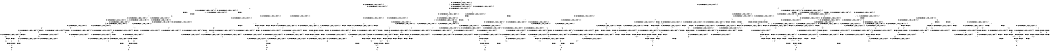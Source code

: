 digraph BCG {
size = "7, 10.5";
center = TRUE;
node [shape = circle];
0 [peripheries = 2];
0 -> 1 [label = "EX !0 !ATOMIC_EXCH_BRANCH (2, +1, TRUE, +0, 2, TRUE) !{0, 1, 2}"];
0 -> 2 [label = "EX !2 !ATOMIC_EXCH_BRANCH (1, +1, TRUE, +0, 2, TRUE) !{0, 1, 2}"];
0 -> 3 [label = "EX !1 !ATOMIC_EXCH_BRANCH (1, +0, FALSE, +0, 1, TRUE) !{0, 1, 2}"];
0 -> 4 [label = "EX !0 !ATOMIC_EXCH_BRANCH (2, +1, TRUE, +0, 2, TRUE) !{0, 1, 2}"];
1 -> 5 [label = "EX !2 !ATOMIC_EXCH_BRANCH (1, +1, TRUE, +0, 2, TRUE) !{0, 1, 2}"];
1 -> 6 [label = "EX !1 !ATOMIC_EXCH_BRANCH (1, +0, FALSE, +0, 1, TRUE) !{0, 1, 2}"];
1 -> 7 [label = "TERMINATE !0"];
2 -> 8 [label = "EX !0 !ATOMIC_EXCH_BRANCH (2, +1, TRUE, +0, 2, TRUE) !{0, 1, 2}"];
2 -> 9 [label = "EX !1 !ATOMIC_EXCH_BRANCH (1, +0, FALSE, +0, 1, FALSE) !{0, 1, 2}"];
2 -> 10 [label = "TERMINATE !2"];
2 -> 11 [label = "EX !0 !ATOMIC_EXCH_BRANCH (2, +1, TRUE, +0, 2, TRUE) !{0, 1, 2}"];
3 -> 3 [label = "EX !1 !ATOMIC_EXCH_BRANCH (1, +0, FALSE, +0, 1, TRUE) !{0, 1, 2}"];
3 -> 12 [label = "EX !0 !ATOMIC_EXCH_BRANCH (2, +1, TRUE, +0, 2, TRUE) !{0, 1, 2}"];
3 -> 13 [label = "EX !2 !ATOMIC_EXCH_BRANCH (1, +1, TRUE, +0, 2, TRUE) !{0, 1, 2}"];
3 -> 14 [label = "EX !0 !ATOMIC_EXCH_BRANCH (2, +1, TRUE, +0, 2, TRUE) !{0, 1, 2}"];
4 -> 15 [label = "EX !1 !ATOMIC_EXCH_BRANCH (1, +0, FALSE, +0, 1, TRUE) !{0, 1, 2}"];
4 -> 16 [label = "EX !2 !ATOMIC_EXCH_BRANCH (1, +1, TRUE, +0, 2, TRUE) !{0, 1, 2}"];
4 -> 17 [label = "EX !1 !ATOMIC_EXCH_BRANCH (1, +0, FALSE, +0, 1, TRUE) !{0, 1, 2}"];
4 -> 18 [label = "TERMINATE !0"];
5 -> 19 [label = "EX !1 !ATOMIC_EXCH_BRANCH (1, +0, FALSE, +0, 1, FALSE) !{0, 1, 2}"];
5 -> 20 [label = "TERMINATE !0"];
5 -> 21 [label = "TERMINATE !2"];
6 -> 6 [label = "EX !1 !ATOMIC_EXCH_BRANCH (1, +0, FALSE, +0, 1, TRUE) !{0, 1, 2}"];
6 -> 22 [label = "EX !2 !ATOMIC_EXCH_BRANCH (1, +1, TRUE, +0, 2, TRUE) !{0, 1, 2}"];
6 -> 23 [label = "TERMINATE !0"];
7 -> 24 [label = "EX !2 !ATOMIC_EXCH_BRANCH (1, +1, TRUE, +0, 2, TRUE) !{1, 2}"];
7 -> 25 [label = "EX !1 !ATOMIC_EXCH_BRANCH (1, +0, FALSE, +0, 1, TRUE) !{1, 2}"];
7 -> 26 [label = "EX !1 !ATOMIC_EXCH_BRANCH (1, +0, FALSE, +0, 1, TRUE) !{1, 2}"];
8 -> 19 [label = "EX !1 !ATOMIC_EXCH_BRANCH (1, +0, FALSE, +0, 1, FALSE) !{0, 1, 2}"];
8 -> 20 [label = "TERMINATE !0"];
8 -> 21 [label = "TERMINATE !2"];
9 -> 27 [label = "EX !1 !ATOMIC_EXCH_BRANCH (2, +0, FALSE, +0, 2, TRUE) !{0, 1, 2}"];
9 -> 28 [label = "EX !0 !ATOMIC_EXCH_BRANCH (2, +1, TRUE, +0, 2, TRUE) !{0, 1, 2}"];
9 -> 29 [label = "TERMINATE !2"];
9 -> 30 [label = "EX !0 !ATOMIC_EXCH_BRANCH (2, +1, TRUE, +0, 2, TRUE) !{0, 1, 2}"];
10 -> 31 [label = "EX !0 !ATOMIC_EXCH_BRANCH (2, +1, TRUE, +0, 2, TRUE) !{0, 1}"];
10 -> 32 [label = "EX !1 !ATOMIC_EXCH_BRANCH (1, +0, FALSE, +0, 1, FALSE) !{0, 1}"];
10 -> 33 [label = "EX !0 !ATOMIC_EXCH_BRANCH (2, +1, TRUE, +0, 2, TRUE) !{0, 1}"];
11 -> 34 [label = "EX !1 !ATOMIC_EXCH_BRANCH (1, +0, FALSE, +0, 1, FALSE) !{0, 1, 2}"];
11 -> 35 [label = "EX !1 !ATOMIC_EXCH_BRANCH (1, +0, FALSE, +0, 1, FALSE) !{0, 1, 2}"];
11 -> 36 [label = "TERMINATE !0"];
11 -> 37 [label = "TERMINATE !2"];
12 -> 6 [label = "EX !1 !ATOMIC_EXCH_BRANCH (1, +0, FALSE, +0, 1, TRUE) !{0, 1, 2}"];
12 -> 22 [label = "EX !2 !ATOMIC_EXCH_BRANCH (1, +1, TRUE, +0, 2, TRUE) !{0, 1, 2}"];
12 -> 23 [label = "TERMINATE !0"];
13 -> 9 [label = "EX !1 !ATOMIC_EXCH_BRANCH (1, +0, FALSE, +0, 1, FALSE) !{0, 1, 2}"];
13 -> 38 [label = "EX !0 !ATOMIC_EXCH_BRANCH (2, +1, TRUE, +0, 2, TRUE) !{0, 1, 2}"];
13 -> 39 [label = "TERMINATE !2"];
13 -> 40 [label = "EX !0 !ATOMIC_EXCH_BRANCH (2, +1, TRUE, +0, 2, TRUE) !{0, 1, 2}"];
14 -> 15 [label = "EX !1 !ATOMIC_EXCH_BRANCH (1, +0, FALSE, +0, 1, TRUE) !{0, 1, 2}"];
14 -> 17 [label = "EX !1 !ATOMIC_EXCH_BRANCH (1, +0, FALSE, +0, 1, TRUE) !{0, 1, 2}"];
14 -> 41 [label = "EX !2 !ATOMIC_EXCH_BRANCH (1, +1, TRUE, +0, 2, TRUE) !{0, 1, 2}"];
14 -> 42 [label = "TERMINATE !0"];
15 -> 43 [label = "EX !2 !ATOMIC_EXCH_BRANCH (1, +1, TRUE, +0, 2, TRUE) !{0, 1, 2}"];
15 -> 15 [label = "EX !1 !ATOMIC_EXCH_BRANCH (1, +0, FALSE, +0, 1, TRUE) !{0, 1, 2}"];
15 -> 44 [label = "EX !2 !ATOMIC_EXCH_BRANCH (1, +1, TRUE, +0, 2, TRUE) !{0, 1, 2}"];
15 -> 45 [label = "TERMINATE !0"];
16 -> 34 [label = "EX !1 !ATOMIC_EXCH_BRANCH (1, +0, FALSE, +0, 1, FALSE) !{0, 1, 2}"];
16 -> 35 [label = "EX !1 !ATOMIC_EXCH_BRANCH (1, +0, FALSE, +0, 1, FALSE) !{0, 1, 2}"];
16 -> 36 [label = "TERMINATE !0"];
16 -> 37 [label = "TERMINATE !2"];
17 -> 15 [label = "EX !1 !ATOMIC_EXCH_BRANCH (1, +0, FALSE, +0, 1, TRUE) !{0, 1, 2}"];
17 -> 17 [label = "EX !1 !ATOMIC_EXCH_BRANCH (1, +0, FALSE, +0, 1, TRUE) !{0, 1, 2}"];
17 -> 41 [label = "EX !2 !ATOMIC_EXCH_BRANCH (1, +1, TRUE, +0, 2, TRUE) !{0, 1, 2}"];
17 -> 42 [label = "TERMINATE !0"];
18 -> 46 [label = "EX !2 !ATOMIC_EXCH_BRANCH (1, +1, TRUE, +0, 2, TRUE) !{1, 2}"];
18 -> 47 [label = "EX !1 !ATOMIC_EXCH_BRANCH (1, +0, FALSE, +0, 1, TRUE) !{1, 2}"];
19 -> 48 [label = "EX !1 !ATOMIC_EXCH_BRANCH (2, +0, FALSE, +0, 2, FALSE) !{0, 1, 2}"];
19 -> 49 [label = "TERMINATE !0"];
19 -> 50 [label = "TERMINATE !2"];
20 -> 51 [label = "EX !1 !ATOMIC_EXCH_BRANCH (1, +0, FALSE, +0, 1, FALSE) !{1, 2}"];
20 -> 52 [label = "TERMINATE !2"];
20 -> 53 [label = "EX !1 !ATOMIC_EXCH_BRANCH (1, +0, FALSE, +0, 1, FALSE) !{1, 2}"];
21 -> 54 [label = "EX !1 !ATOMIC_EXCH_BRANCH (1, +0, FALSE, +0, 1, FALSE) !{0, 1}"];
21 -> 52 [label = "TERMINATE !0"];
22 -> 19 [label = "EX !1 !ATOMIC_EXCH_BRANCH (1, +0, FALSE, +0, 1, FALSE) !{0, 1, 2}"];
22 -> 55 [label = "TERMINATE !0"];
22 -> 56 [label = "TERMINATE !2"];
23 -> 25 [label = "EX !1 !ATOMIC_EXCH_BRANCH (1, +0, FALSE, +0, 1, TRUE) !{1, 2}"];
23 -> 57 [label = "EX !2 !ATOMIC_EXCH_BRANCH (1, +1, TRUE, +0, 2, TRUE) !{1, 2}"];
23 -> 26 [label = "EX !1 !ATOMIC_EXCH_BRANCH (1, +0, FALSE, +0, 1, TRUE) !{1, 2}"];
24 -> 51 [label = "EX !1 !ATOMIC_EXCH_BRANCH (1, +0, FALSE, +0, 1, FALSE) !{1, 2}"];
24 -> 52 [label = "TERMINATE !2"];
24 -> 53 [label = "EX !1 !ATOMIC_EXCH_BRANCH (1, +0, FALSE, +0, 1, FALSE) !{1, 2}"];
25 -> 25 [label = "EX !1 !ATOMIC_EXCH_BRANCH (1, +0, FALSE, +0, 1, TRUE) !{1, 2}"];
25 -> 57 [label = "EX !2 !ATOMIC_EXCH_BRANCH (1, +1, TRUE, +0, 2, TRUE) !{1, 2}"];
25 -> 26 [label = "EX !1 !ATOMIC_EXCH_BRANCH (1, +0, FALSE, +0, 1, TRUE) !{1, 2}"];
26 -> 58 [label = "EX !2 !ATOMIC_EXCH_BRANCH (1, +1, TRUE, +0, 2, TRUE) !{1, 2}"];
26 -> 26 [label = "EX !1 !ATOMIC_EXCH_BRANCH (1, +0, FALSE, +0, 1, TRUE) !{1, 2}"];
26 -> 59 [label = "EX !2 !ATOMIC_EXCH_BRANCH (1, +1, TRUE, +0, 2, TRUE) !{1, 2}"];
27 -> 27 [label = "EX !1 !ATOMIC_EXCH_BRANCH (2, +0, FALSE, +0, 2, TRUE) !{0, 1, 2}"];
27 -> 28 [label = "EX !0 !ATOMIC_EXCH_BRANCH (2, +1, TRUE, +0, 2, TRUE) !{0, 1, 2}"];
27 -> 29 [label = "TERMINATE !2"];
27 -> 30 [label = "EX !0 !ATOMIC_EXCH_BRANCH (2, +1, TRUE, +0, 2, TRUE) !{0, 1, 2}"];
28 -> 48 [label = "EX !1 !ATOMIC_EXCH_BRANCH (2, +0, FALSE, +0, 2, FALSE) !{0, 1, 2}"];
28 -> 49 [label = "TERMINATE !0"];
28 -> 50 [label = "TERMINATE !2"];
29 -> 60 [label = "EX !1 !ATOMIC_EXCH_BRANCH (2, +0, FALSE, +0, 2, TRUE) !{0, 1}"];
29 -> 61 [label = "EX !0 !ATOMIC_EXCH_BRANCH (2, +1, TRUE, +0, 2, TRUE) !{0, 1}"];
29 -> 62 [label = "EX !0 !ATOMIC_EXCH_BRANCH (2, +1, TRUE, +0, 2, TRUE) !{0, 1}"];
30 -> 63 [label = "EX !1 !ATOMIC_EXCH_BRANCH (2, +0, FALSE, +0, 2, FALSE) !{0, 1, 2}"];
30 -> 64 [label = "EX !1 !ATOMIC_EXCH_BRANCH (2, +0, FALSE, +0, 2, FALSE) !{0, 1, 2}"];
30 -> 65 [label = "TERMINATE !0"];
30 -> 66 [label = "TERMINATE !2"];
31 -> 54 [label = "EX !1 !ATOMIC_EXCH_BRANCH (1, +0, FALSE, +0, 1, FALSE) !{0, 1}"];
31 -> 52 [label = "TERMINATE !0"];
32 -> 60 [label = "EX !1 !ATOMIC_EXCH_BRANCH (2, +0, FALSE, +0, 2, TRUE) !{0, 1}"];
32 -> 61 [label = "EX !0 !ATOMIC_EXCH_BRANCH (2, +1, TRUE, +0, 2, TRUE) !{0, 1}"];
32 -> 62 [label = "EX !0 !ATOMIC_EXCH_BRANCH (2, +1, TRUE, +0, 2, TRUE) !{0, 1}"];
33 -> 67 [label = "EX !1 !ATOMIC_EXCH_BRANCH (1, +0, FALSE, +0, 1, FALSE) !{0, 1}"];
33 -> 68 [label = "EX !1 !ATOMIC_EXCH_BRANCH (1, +0, FALSE, +0, 1, FALSE) !{0, 1}"];
33 -> 69 [label = "TERMINATE !0"];
34 -> 63 [label = "EX !1 !ATOMIC_EXCH_BRANCH (2, +0, FALSE, +0, 2, FALSE) !{0, 1, 2}"];
34 -> 70 [label = "TERMINATE !0"];
34 -> 71 [label = "TERMINATE !2"];
35 -> 63 [label = "EX !1 !ATOMIC_EXCH_BRANCH (2, +0, FALSE, +0, 2, FALSE) !{0, 1, 2}"];
35 -> 64 [label = "EX !1 !ATOMIC_EXCH_BRANCH (2, +0, FALSE, +0, 2, FALSE) !{0, 1, 2}"];
35 -> 65 [label = "TERMINATE !0"];
35 -> 66 [label = "TERMINATE !2"];
36 -> 72 [label = "EX !1 !ATOMIC_EXCH_BRANCH (1, +0, FALSE, +0, 1, FALSE) !{1, 2}"];
36 -> 73 [label = "TERMINATE !2"];
37 -> 74 [label = "EX !1 !ATOMIC_EXCH_BRANCH (1, +0, FALSE, +0, 1, FALSE) !{0, 1}"];
37 -> 73 [label = "TERMINATE !0"];
38 -> 19 [label = "EX !1 !ATOMIC_EXCH_BRANCH (1, +0, FALSE, +0, 1, FALSE) !{0, 1, 2}"];
38 -> 55 [label = "TERMINATE !0"];
38 -> 56 [label = "TERMINATE !2"];
39 -> 32 [label = "EX !1 !ATOMIC_EXCH_BRANCH (1, +0, FALSE, +0, 1, FALSE) !{0, 1}"];
39 -> 75 [label = "EX !0 !ATOMIC_EXCH_BRANCH (2, +1, TRUE, +0, 2, TRUE) !{0, 1}"];
39 -> 76 [label = "EX !0 !ATOMIC_EXCH_BRANCH (2, +1, TRUE, +0, 2, TRUE) !{0, 1}"];
40 -> 34 [label = "EX !1 !ATOMIC_EXCH_BRANCH (1, +0, FALSE, +0, 1, FALSE) !{0, 1, 2}"];
40 -> 35 [label = "EX !1 !ATOMIC_EXCH_BRANCH (1, +0, FALSE, +0, 1, FALSE) !{0, 1, 2}"];
40 -> 77 [label = "TERMINATE !0"];
40 -> 78 [label = "TERMINATE !2"];
41 -> 34 [label = "EX !1 !ATOMIC_EXCH_BRANCH (1, +0, FALSE, +0, 1, FALSE) !{0, 1, 2}"];
41 -> 35 [label = "EX !1 !ATOMIC_EXCH_BRANCH (1, +0, FALSE, +0, 1, FALSE) !{0, 1, 2}"];
41 -> 77 [label = "TERMINATE !0"];
41 -> 78 [label = "TERMINATE !2"];
42 -> 47 [label = "EX !1 !ATOMIC_EXCH_BRANCH (1, +0, FALSE, +0, 1, TRUE) !{1, 2}"];
42 -> 79 [label = "EX !2 !ATOMIC_EXCH_BRANCH (1, +1, TRUE, +0, 2, TRUE) !{1, 2}"];
43 -> 80 [label = "EX !1 !ATOMIC_EXCH_BRANCH (1, +0, FALSE, +0, 1, FALSE) !{0, 1, 2}"];
43 -> 81 [label = "TERMINATE !0"];
43 -> 82 [label = "TERMINATE !2"];
44 -> 34 [label = "EX !1 !ATOMIC_EXCH_BRANCH (1, +0, FALSE, +0, 1, FALSE) !{0, 1, 2}"];
44 -> 83 [label = "TERMINATE !0"];
44 -> 84 [label = "TERMINATE !2"];
45 -> 85 [label = "EX !1 !ATOMIC_EXCH_BRANCH (1, +0, FALSE, +0, 1, TRUE) !{1, 2}"];
45 -> 86 [label = "EX !2 !ATOMIC_EXCH_BRANCH (1, +1, TRUE, +0, 2, TRUE) !{1, 2}"];
46 -> 72 [label = "EX !1 !ATOMIC_EXCH_BRANCH (1, +0, FALSE, +0, 1, FALSE) !{1, 2}"];
46 -> 73 [label = "TERMINATE !2"];
47 -> 47 [label = "EX !1 !ATOMIC_EXCH_BRANCH (1, +0, FALSE, +0, 1, TRUE) !{1, 2}"];
47 -> 79 [label = "EX !2 !ATOMIC_EXCH_BRANCH (1, +1, TRUE, +0, 2, TRUE) !{1, 2}"];
48 -> 87 [label = "TERMINATE !0"];
48 -> 88 [label = "TERMINATE !2"];
48 -> 89 [label = "TERMINATE !1"];
49 -> 90 [label = "EX !1 !ATOMIC_EXCH_BRANCH (2, +0, FALSE, +0, 2, FALSE) !{1, 2}"];
49 -> 91 [label = "TERMINATE !2"];
49 -> 92 [label = "EX !1 !ATOMIC_EXCH_BRANCH (2, +0, FALSE, +0, 2, FALSE) !{1, 2}"];
50 -> 93 [label = "EX !1 !ATOMIC_EXCH_BRANCH (2, +0, FALSE, +0, 2, FALSE) !{0, 1}"];
50 -> 91 [label = "TERMINATE !0"];
51 -> 90 [label = "EX !1 !ATOMIC_EXCH_BRANCH (2, +0, FALSE, +0, 2, FALSE) !{1, 2}"];
51 -> 91 [label = "TERMINATE !2"];
51 -> 92 [label = "EX !1 !ATOMIC_EXCH_BRANCH (2, +0, FALSE, +0, 2, FALSE) !{1, 2}"];
52 -> 94 [label = "EX !1 !ATOMIC_EXCH_BRANCH (1, +0, FALSE, +0, 1, FALSE) !{1}"];
52 -> 95 [label = "EX !1 !ATOMIC_EXCH_BRANCH (1, +0, FALSE, +0, 1, FALSE) !{1}"];
53 -> 92 [label = "EX !1 !ATOMIC_EXCH_BRANCH (2, +0, FALSE, +0, 2, FALSE) !{1, 2}"];
53 -> 96 [label = "TERMINATE !2"];
54 -> 93 [label = "EX !1 !ATOMIC_EXCH_BRANCH (2, +0, FALSE, +0, 2, FALSE) !{0, 1}"];
54 -> 91 [label = "TERMINATE !0"];
55 -> 51 [label = "EX !1 !ATOMIC_EXCH_BRANCH (1, +0, FALSE, +0, 1, FALSE) !{1, 2}"];
55 -> 97 [label = "TERMINATE !2"];
55 -> 53 [label = "EX !1 !ATOMIC_EXCH_BRANCH (1, +0, FALSE, +0, 1, FALSE) !{1, 2}"];
56 -> 54 [label = "EX !1 !ATOMIC_EXCH_BRANCH (1, +0, FALSE, +0, 1, FALSE) !{0, 1}"];
56 -> 97 [label = "TERMINATE !0"];
57 -> 51 [label = "EX !1 !ATOMIC_EXCH_BRANCH (1, +0, FALSE, +0, 1, FALSE) !{1, 2}"];
57 -> 97 [label = "TERMINATE !2"];
57 -> 53 [label = "EX !1 !ATOMIC_EXCH_BRANCH (1, +0, FALSE, +0, 1, FALSE) !{1, 2}"];
58 -> 98 [label = "EX !1 !ATOMIC_EXCH_BRANCH (1, +0, FALSE, +0, 1, FALSE) !{1, 2}"];
58 -> 99 [label = "TERMINATE !2"];
58 -> 53 [label = "EX !1 !ATOMIC_EXCH_BRANCH (1, +0, FALSE, +0, 1, FALSE) !{1, 2}"];
59 -> 53 [label = "EX !1 !ATOMIC_EXCH_BRANCH (1, +0, FALSE, +0, 1, FALSE) !{1, 2}"];
59 -> 100 [label = "TERMINATE !2"];
60 -> 60 [label = "EX !1 !ATOMIC_EXCH_BRANCH (2, +0, FALSE, +0, 2, TRUE) !{0, 1}"];
60 -> 61 [label = "EX !0 !ATOMIC_EXCH_BRANCH (2, +1, TRUE, +0, 2, TRUE) !{0, 1}"];
60 -> 62 [label = "EX !0 !ATOMIC_EXCH_BRANCH (2, +1, TRUE, +0, 2, TRUE) !{0, 1}"];
61 -> 93 [label = "EX !1 !ATOMIC_EXCH_BRANCH (2, +0, FALSE, +0, 2, FALSE) !{0, 1}"];
61 -> 91 [label = "TERMINATE !0"];
62 -> 101 [label = "EX !1 !ATOMIC_EXCH_BRANCH (2, +0, FALSE, +0, 2, FALSE) !{0, 1}"];
62 -> 102 [label = "EX !1 !ATOMIC_EXCH_BRANCH (2, +0, FALSE, +0, 2, FALSE) !{0, 1}"];
62 -> 103 [label = "TERMINATE !0"];
63 -> 104 [label = "TERMINATE !0"];
63 -> 105 [label = "TERMINATE !2"];
63 -> 106 [label = "TERMINATE !1"];
64 -> 107 [label = "TERMINATE !0"];
64 -> 108 [label = "TERMINATE !2"];
64 -> 109 [label = "TERMINATE !1"];
65 -> 110 [label = "EX !1 !ATOMIC_EXCH_BRANCH (2, +0, FALSE, +0, 2, FALSE) !{1, 2}"];
65 -> 111 [label = "TERMINATE !2"];
66 -> 112 [label = "EX !1 !ATOMIC_EXCH_BRANCH (2, +0, FALSE, +0, 2, FALSE) !{0, 1}"];
66 -> 111 [label = "TERMINATE !0"];
67 -> 101 [label = "EX !1 !ATOMIC_EXCH_BRANCH (2, +0, FALSE, +0, 2, FALSE) !{0, 1}"];
67 -> 113 [label = "TERMINATE !0"];
68 -> 101 [label = "EX !1 !ATOMIC_EXCH_BRANCH (2, +0, FALSE, +0, 2, FALSE) !{0, 1}"];
68 -> 102 [label = "EX !1 !ATOMIC_EXCH_BRANCH (2, +0, FALSE, +0, 2, FALSE) !{0, 1}"];
68 -> 103 [label = "TERMINATE !0"];
69 -> 114 [label = "EX !1 !ATOMIC_EXCH_BRANCH (1, +0, FALSE, +0, 1, FALSE) !{1}"];
70 -> 115 [label = "EX !1 !ATOMIC_EXCH_BRANCH (2, +0, FALSE, +0, 2, FALSE) !{1, 2}"];
70 -> 116 [label = "TERMINATE !2"];
71 -> 117 [label = "EX !1 !ATOMIC_EXCH_BRANCH (2, +0, FALSE, +0, 2, FALSE) !{0, 1}"];
71 -> 116 [label = "TERMINATE !0"];
72 -> 110 [label = "EX !1 !ATOMIC_EXCH_BRANCH (2, +0, FALSE, +0, 2, FALSE) !{1, 2}"];
72 -> 111 [label = "TERMINATE !2"];
73 -> 118 [label = "EX !1 !ATOMIC_EXCH_BRANCH (1, +0, FALSE, +0, 1, FALSE) !{1}"];
74 -> 112 [label = "EX !1 !ATOMIC_EXCH_BRANCH (2, +0, FALSE, +0, 2, FALSE) !{0, 1}"];
74 -> 111 [label = "TERMINATE !0"];
75 -> 54 [label = "EX !1 !ATOMIC_EXCH_BRANCH (1, +0, FALSE, +0, 1, FALSE) !{0, 1}"];
75 -> 97 [label = "TERMINATE !0"];
76 -> 67 [label = "EX !1 !ATOMIC_EXCH_BRANCH (1, +0, FALSE, +0, 1, FALSE) !{0, 1}"];
76 -> 68 [label = "EX !1 !ATOMIC_EXCH_BRANCH (1, +0, FALSE, +0, 1, FALSE) !{0, 1}"];
76 -> 119 [label = "TERMINATE !0"];
77 -> 72 [label = "EX !1 !ATOMIC_EXCH_BRANCH (1, +0, FALSE, +0, 1, FALSE) !{1, 2}"];
77 -> 120 [label = "TERMINATE !2"];
78 -> 74 [label = "EX !1 !ATOMIC_EXCH_BRANCH (1, +0, FALSE, +0, 1, FALSE) !{0, 1}"];
78 -> 120 [label = "TERMINATE !0"];
79 -> 72 [label = "EX !1 !ATOMIC_EXCH_BRANCH (1, +0, FALSE, +0, 1, FALSE) !{1, 2}"];
79 -> 120 [label = "TERMINATE !2"];
80 -> 121 [label = "EX !1 !ATOMIC_EXCH_BRANCH (2, +0, FALSE, +0, 2, FALSE) !{0, 1, 2}"];
80 -> 122 [label = "TERMINATE !0"];
80 -> 123 [label = "TERMINATE !2"];
81 -> 124 [label = "EX !1 !ATOMIC_EXCH_BRANCH (1, +0, FALSE, +0, 1, FALSE) !{1, 2}"];
81 -> 125 [label = "TERMINATE !2"];
82 -> 126 [label = "EX !1 !ATOMIC_EXCH_BRANCH (1, +0, FALSE, +0, 1, FALSE) !{0, 1}"];
82 -> 125 [label = "TERMINATE !0"];
83 -> 127 [label = "EX !1 !ATOMIC_EXCH_BRANCH (1, +0, FALSE, +0, 1, FALSE) !{1, 2}"];
83 -> 128 [label = "TERMINATE !2"];
84 -> 129 [label = "EX !1 !ATOMIC_EXCH_BRANCH (1, +0, FALSE, +0, 1, FALSE) !{0, 1}"];
84 -> 128 [label = "TERMINATE !0"];
85 -> 85 [label = "EX !1 !ATOMIC_EXCH_BRANCH (1, +0, FALSE, +0, 1, TRUE) !{1, 2}"];
85 -> 86 [label = "EX !2 !ATOMIC_EXCH_BRANCH (1, +1, TRUE, +0, 2, TRUE) !{1, 2}"];
86 -> 127 [label = "EX !1 !ATOMIC_EXCH_BRANCH (1, +0, FALSE, +0, 1, FALSE) !{1, 2}"];
86 -> 128 [label = "TERMINATE !2"];
87 -> 130 [label = "TERMINATE !2"];
87 -> 131 [label = "TERMINATE !1"];
88 -> 130 [label = "TERMINATE !0"];
88 -> 132 [label = "TERMINATE !1"];
89 -> 131 [label = "TERMINATE !0"];
89 -> 132 [label = "TERMINATE !2"];
90 -> 130 [label = "TERMINATE !2"];
90 -> 131 [label = "TERMINATE !1"];
91 -> 133 [label = "EX !1 !ATOMIC_EXCH_BRANCH (2, +0, FALSE, +0, 2, FALSE) !{1}"];
91 -> 134 [label = "EX !1 !ATOMIC_EXCH_BRANCH (2, +0, FALSE, +0, 2, FALSE) !{1}"];
92 -> 135 [label = "TERMINATE !2"];
92 -> 136 [label = "TERMINATE !1"];
93 -> 130 [label = "TERMINATE !0"];
93 -> 132 [label = "TERMINATE !1"];
94 -> 133 [label = "EX !1 !ATOMIC_EXCH_BRANCH (2, +0, FALSE, +0, 2, FALSE) !{1}"];
94 -> 134 [label = "EX !1 !ATOMIC_EXCH_BRANCH (2, +0, FALSE, +0, 2, FALSE) !{1}"];
95 -> 134 [label = "EX !1 !ATOMIC_EXCH_BRANCH (2, +0, FALSE, +0, 2, FALSE) !{1}"];
96 -> 137 [label = "EX !1 !ATOMIC_EXCH_BRANCH (2, +0, FALSE, +0, 2, FALSE) !{1}"];
97 -> 94 [label = "EX !1 !ATOMIC_EXCH_BRANCH (1, +0, FALSE, +0, 1, FALSE) !{1}"];
97 -> 95 [label = "EX !1 !ATOMIC_EXCH_BRANCH (1, +0, FALSE, +0, 1, FALSE) !{1}"];
98 -> 138 [label = "EX !1 !ATOMIC_EXCH_BRANCH (2, +0, FALSE, +0, 2, FALSE) !{1, 2}"];
98 -> 139 [label = "TERMINATE !2"];
98 -> 92 [label = "EX !1 !ATOMIC_EXCH_BRANCH (2, +0, FALSE, +0, 2, FALSE) !{1, 2}"];
99 -> 140 [label = "EX !1 !ATOMIC_EXCH_BRANCH (1, +0, FALSE, +0, 1, FALSE) !{1}"];
100 -> 141 [label = "EX !1 !ATOMIC_EXCH_BRANCH (1, +0, FALSE, +0, 1, FALSE) !{1}"];
101 -> 142 [label = "TERMINATE !0"];
101 -> 143 [label = "TERMINATE !1"];
102 -> 144 [label = "TERMINATE !0"];
102 -> 145 [label = "TERMINATE !1"];
103 -> 146 [label = "EX !1 !ATOMIC_EXCH_BRANCH (2, +0, FALSE, +0, 2, FALSE) !{1}"];
104 -> 147 [label = "TERMINATE !2"];
104 -> 148 [label = "TERMINATE !1"];
105 -> 147 [label = "TERMINATE !0"];
105 -> 149 [label = "TERMINATE !1"];
106 -> 148 [label = "TERMINATE !0"];
106 -> 149 [label = "TERMINATE !2"];
107 -> 150 [label = "TERMINATE !2"];
107 -> 151 [label = "TERMINATE !1"];
108 -> 150 [label = "TERMINATE !0"];
108 -> 152 [label = "TERMINATE !1"];
109 -> 151 [label = "TERMINATE !0"];
109 -> 152 [label = "TERMINATE !2"];
110 -> 150 [label = "TERMINATE !2"];
110 -> 151 [label = "TERMINATE !1"];
111 -> 153 [label = "EX !1 !ATOMIC_EXCH_BRANCH (2, +0, FALSE, +0, 2, FALSE) !{1}"];
112 -> 150 [label = "TERMINATE !0"];
112 -> 152 [label = "TERMINATE !1"];
113 -> 154 [label = "EX !1 !ATOMIC_EXCH_BRANCH (2, +0, FALSE, +0, 2, FALSE) !{1}"];
114 -> 146 [label = "EX !1 !ATOMIC_EXCH_BRANCH (2, +0, FALSE, +0, 2, FALSE) !{1}"];
115 -> 147 [label = "TERMINATE !2"];
115 -> 148 [label = "TERMINATE !1"];
116 -> 155 [label = "EX !1 !ATOMIC_EXCH_BRANCH (2, +0, FALSE, +0, 2, FALSE) !{1}"];
117 -> 147 [label = "TERMINATE !0"];
117 -> 149 [label = "TERMINATE !1"];
118 -> 153 [label = "EX !1 !ATOMIC_EXCH_BRANCH (2, +0, FALSE, +0, 2, FALSE) !{1}"];
119 -> 114 [label = "EX !1 !ATOMIC_EXCH_BRANCH (1, +0, FALSE, +0, 1, FALSE) !{1}"];
120 -> 118 [label = "EX !1 !ATOMIC_EXCH_BRANCH (1, +0, FALSE, +0, 1, FALSE) !{1}"];
121 -> 156 [label = "TERMINATE !0"];
121 -> 157 [label = "TERMINATE !2"];
121 -> 158 [label = "TERMINATE !1"];
122 -> 159 [label = "EX !1 !ATOMIC_EXCH_BRANCH (2, +0, FALSE, +0, 2, FALSE) !{1, 2}"];
122 -> 160 [label = "TERMINATE !2"];
123 -> 161 [label = "EX !1 !ATOMIC_EXCH_BRANCH (2, +0, FALSE, +0, 2, FALSE) !{0, 1}"];
123 -> 160 [label = "TERMINATE !0"];
124 -> 159 [label = "EX !1 !ATOMIC_EXCH_BRANCH (2, +0, FALSE, +0, 2, FALSE) !{1, 2}"];
124 -> 160 [label = "TERMINATE !2"];
125 -> 162 [label = "EX !1 !ATOMIC_EXCH_BRANCH (1, +0, FALSE, +0, 1, FALSE) !{1}"];
126 -> 161 [label = "EX !1 !ATOMIC_EXCH_BRANCH (2, +0, FALSE, +0, 2, FALSE) !{0, 1}"];
126 -> 160 [label = "TERMINATE !0"];
127 -> 115 [label = "EX !1 !ATOMIC_EXCH_BRANCH (2, +0, FALSE, +0, 2, FALSE) !{1, 2}"];
127 -> 116 [label = "TERMINATE !2"];
128 -> 163 [label = "EX !1 !ATOMIC_EXCH_BRANCH (1, +0, FALSE, +0, 1, FALSE) !{1}"];
129 -> 117 [label = "EX !1 !ATOMIC_EXCH_BRANCH (2, +0, FALSE, +0, 2, FALSE) !{0, 1}"];
129 -> 116 [label = "TERMINATE !0"];
130 -> 164 [label = "TERMINATE !1"];
131 -> 164 [label = "TERMINATE !2"];
132 -> 164 [label = "TERMINATE !0"];
133 -> 164 [label = "TERMINATE !1"];
134 -> 165 [label = "TERMINATE !1"];
135 -> 166 [label = "TERMINATE !1"];
136 -> 166 [label = "TERMINATE !2"];
137 -> 166 [label = "TERMINATE !1"];
138 -> 167 [label = "TERMINATE !2"];
138 -> 168 [label = "TERMINATE !1"];
139 -> 169 [label = "EX !1 !ATOMIC_EXCH_BRANCH (2, +0, FALSE, +0, 2, FALSE) !{1}"];
140 -> 169 [label = "EX !1 !ATOMIC_EXCH_BRANCH (2, +0, FALSE, +0, 2, FALSE) !{1}"];
141 -> 137 [label = "EX !1 !ATOMIC_EXCH_BRANCH (2, +0, FALSE, +0, 2, FALSE) !{1}"];
142 -> 170 [label = "TERMINATE !1"];
143 -> 170 [label = "TERMINATE !0"];
144 -> 171 [label = "TERMINATE !1"];
145 -> 171 [label = "TERMINATE !0"];
146 -> 171 [label = "TERMINATE !1"];
147 -> 172 [label = "TERMINATE !1"];
148 -> 172 [label = "TERMINATE !2"];
149 -> 172 [label = "TERMINATE !0"];
150 -> 173 [label = "TERMINATE !1"];
151 -> 173 [label = "TERMINATE !2"];
152 -> 173 [label = "TERMINATE !0"];
153 -> 173 [label = "TERMINATE !1"];
154 -> 170 [label = "TERMINATE !1"];
155 -> 172 [label = "TERMINATE !1"];
156 -> 174 [label = "TERMINATE !2"];
156 -> 175 [label = "TERMINATE !1"];
157 -> 174 [label = "TERMINATE !0"];
157 -> 176 [label = "TERMINATE !1"];
158 -> 175 [label = "TERMINATE !0"];
158 -> 176 [label = "TERMINATE !2"];
159 -> 174 [label = "TERMINATE !2"];
159 -> 175 [label = "TERMINATE !1"];
160 -> 177 [label = "EX !1 !ATOMIC_EXCH_BRANCH (2, +0, FALSE, +0, 2, FALSE) !{1}"];
161 -> 174 [label = "TERMINATE !0"];
161 -> 176 [label = "TERMINATE !1"];
162 -> 177 [label = "EX !1 !ATOMIC_EXCH_BRANCH (2, +0, FALSE, +0, 2, FALSE) !{1}"];
163 -> 155 [label = "EX !1 !ATOMIC_EXCH_BRANCH (2, +0, FALSE, +0, 2, FALSE) !{1}"];
164 -> 178 [label = "exit"];
165 -> 179 [label = "exit"];
166 -> 180 [label = "exit"];
167 -> 181 [label = "TERMINATE !1"];
168 -> 181 [label = "TERMINATE !2"];
169 -> 181 [label = "TERMINATE !1"];
170 -> 182 [label = "exit"];
171 -> 183 [label = "exit"];
172 -> 184 [label = "exit"];
173 -> 185 [label = "exit"];
174 -> 186 [label = "TERMINATE !1"];
175 -> 186 [label = "TERMINATE !2"];
176 -> 186 [label = "TERMINATE !0"];
177 -> 186 [label = "TERMINATE !1"];
181 -> 187 [label = "exit"];
186 -> 188 [label = "exit"];
}
